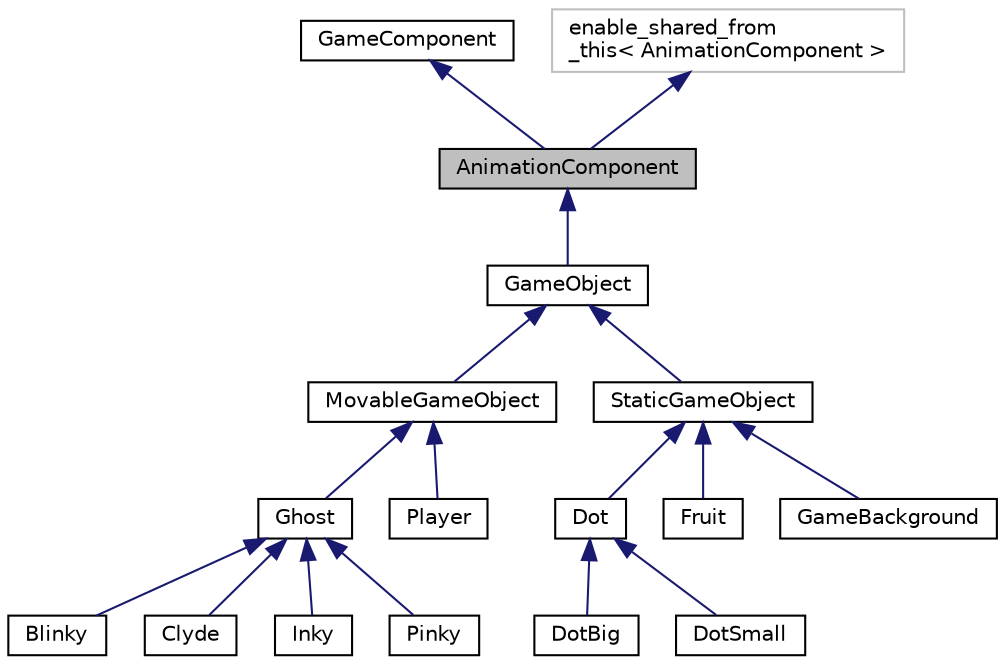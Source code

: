 digraph "AnimationComponent"
{
 // LATEX_PDF_SIZE
  edge [fontname="Helvetica",fontsize="10",labelfontname="Helvetica",labelfontsize="10"];
  node [fontname="Helvetica",fontsize="10",shape=record];
  Node1 [label="AnimationComponent",height=0.2,width=0.4,color="black", fillcolor="grey75", style="filled", fontcolor="black",tooltip="The model for the animation component, which is responsible for handling the animation of sprites and..."];
  Node2 -> Node1 [dir="back",color="midnightblue",fontsize="10",style="solid"];
  Node2 [label="GameComponent",height=0.2,width=0.4,color="black", fillcolor="white", style="filled",URL="$classGameComponent.html",tooltip=" "];
  Node3 -> Node1 [dir="back",color="midnightblue",fontsize="10",style="solid"];
  Node3 [label="enable_shared_from\l_this\< AnimationComponent \>",height=0.2,width=0.4,color="grey75", fillcolor="white", style="filled",tooltip=" "];
  Node1 -> Node4 [dir="back",color="midnightblue",fontsize="10",style="solid"];
  Node4 [label="GameObject",height=0.2,width=0.4,color="black", fillcolor="white", style="filled",URL="$classGameObject.html",tooltip=" "];
  Node4 -> Node5 [dir="back",color="midnightblue",fontsize="10",style="solid"];
  Node5 [label="MovableGameObject",height=0.2,width=0.4,color="black", fillcolor="white", style="filled",URL="$classMovableGameObject.html",tooltip="A class representing a game object that can move."];
  Node5 -> Node6 [dir="back",color="midnightblue",fontsize="10",style="solid"];
  Node6 [label="Ghost",height=0.2,width=0.4,color="black", fillcolor="white", style="filled",URL="$classGhost.html",tooltip="The Ghost class manages a single ghost in the game."];
  Node6 -> Node7 [dir="back",color="midnightblue",fontsize="10",style="solid"];
  Node7 [label="Blinky",height=0.2,width=0.4,color="black", fillcolor="white", style="filled",URL="$classBlinky.html",tooltip="The Blinky class represents the red ghost in the game."];
  Node6 -> Node8 [dir="back",color="midnightblue",fontsize="10",style="solid"];
  Node8 [label="Clyde",height=0.2,width=0.4,color="black", fillcolor="white", style="filled",URL="$classClyde.html",tooltip="A class that represents the Clyde ghost in the game."];
  Node6 -> Node9 [dir="back",color="midnightblue",fontsize="10",style="solid"];
  Node9 [label="Inky",height=0.2,width=0.4,color="black", fillcolor="white", style="filled",URL="$classInky.html",tooltip="The Inky class represents the cyan ghost in the game. Inherits from the Ghost class and defines the s..."];
  Node6 -> Node10 [dir="back",color="midnightblue",fontsize="10",style="solid"];
  Node10 [label="Pinky",height=0.2,width=0.4,color="black", fillcolor="white", style="filled",URL="$classPinky.html",tooltip="The Pinky class represents the pink ghost in the game."];
  Node5 -> Node11 [dir="back",color="midnightblue",fontsize="10",style="solid"];
  Node11 [label="Player",height=0.2,width=0.4,color="black", fillcolor="white", style="filled",URL="$classPlayer.html",tooltip="Main pac-man player object."];
  Node4 -> Node12 [dir="back",color="midnightblue",fontsize="10",style="solid"];
  Node12 [label="StaticGameObject",height=0.2,width=0.4,color="black", fillcolor="white", style="filled",URL="$classStaticGameObject.html",tooltip="Base class for static game objects like dots and fruits."];
  Node12 -> Node13 [dir="back",color="midnightblue",fontsize="10",style="solid"];
  Node13 [label="Dot",height=0.2,width=0.4,color="black", fillcolor="white", style="filled",URL="$classDot.html",tooltip=" "];
  Node13 -> Node14 [dir="back",color="midnightblue",fontsize="10",style="solid"];
  Node14 [label="DotBig",height=0.2,width=0.4,color="black", fillcolor="white", style="filled",URL="$classDotBig.html",tooltip="The DotBig class represents the big dots that are eaten by Pacman."];
  Node13 -> Node15 [dir="back",color="midnightblue",fontsize="10",style="solid"];
  Node15 [label="DotSmall",height=0.2,width=0.4,color="black", fillcolor="white", style="filled",URL="$classDotSmall.html",tooltip="The DotSmall class, which represents the small dots that Pacman can eat."];
  Node12 -> Node16 [dir="back",color="midnightblue",fontsize="10",style="solid"];
  Node16 [label="Fruit",height=0.2,width=0.4,color="black", fillcolor="white", style="filled",URL="$classFruit.html",tooltip="The Fruit class."];
  Node12 -> Node17 [dir="back",color="midnightblue",fontsize="10",style="solid"];
  Node17 [label="GameBackground",height=0.2,width=0.4,color="black", fillcolor="white", style="filled",URL="$classGameBackground.html",tooltip=" "];
}
